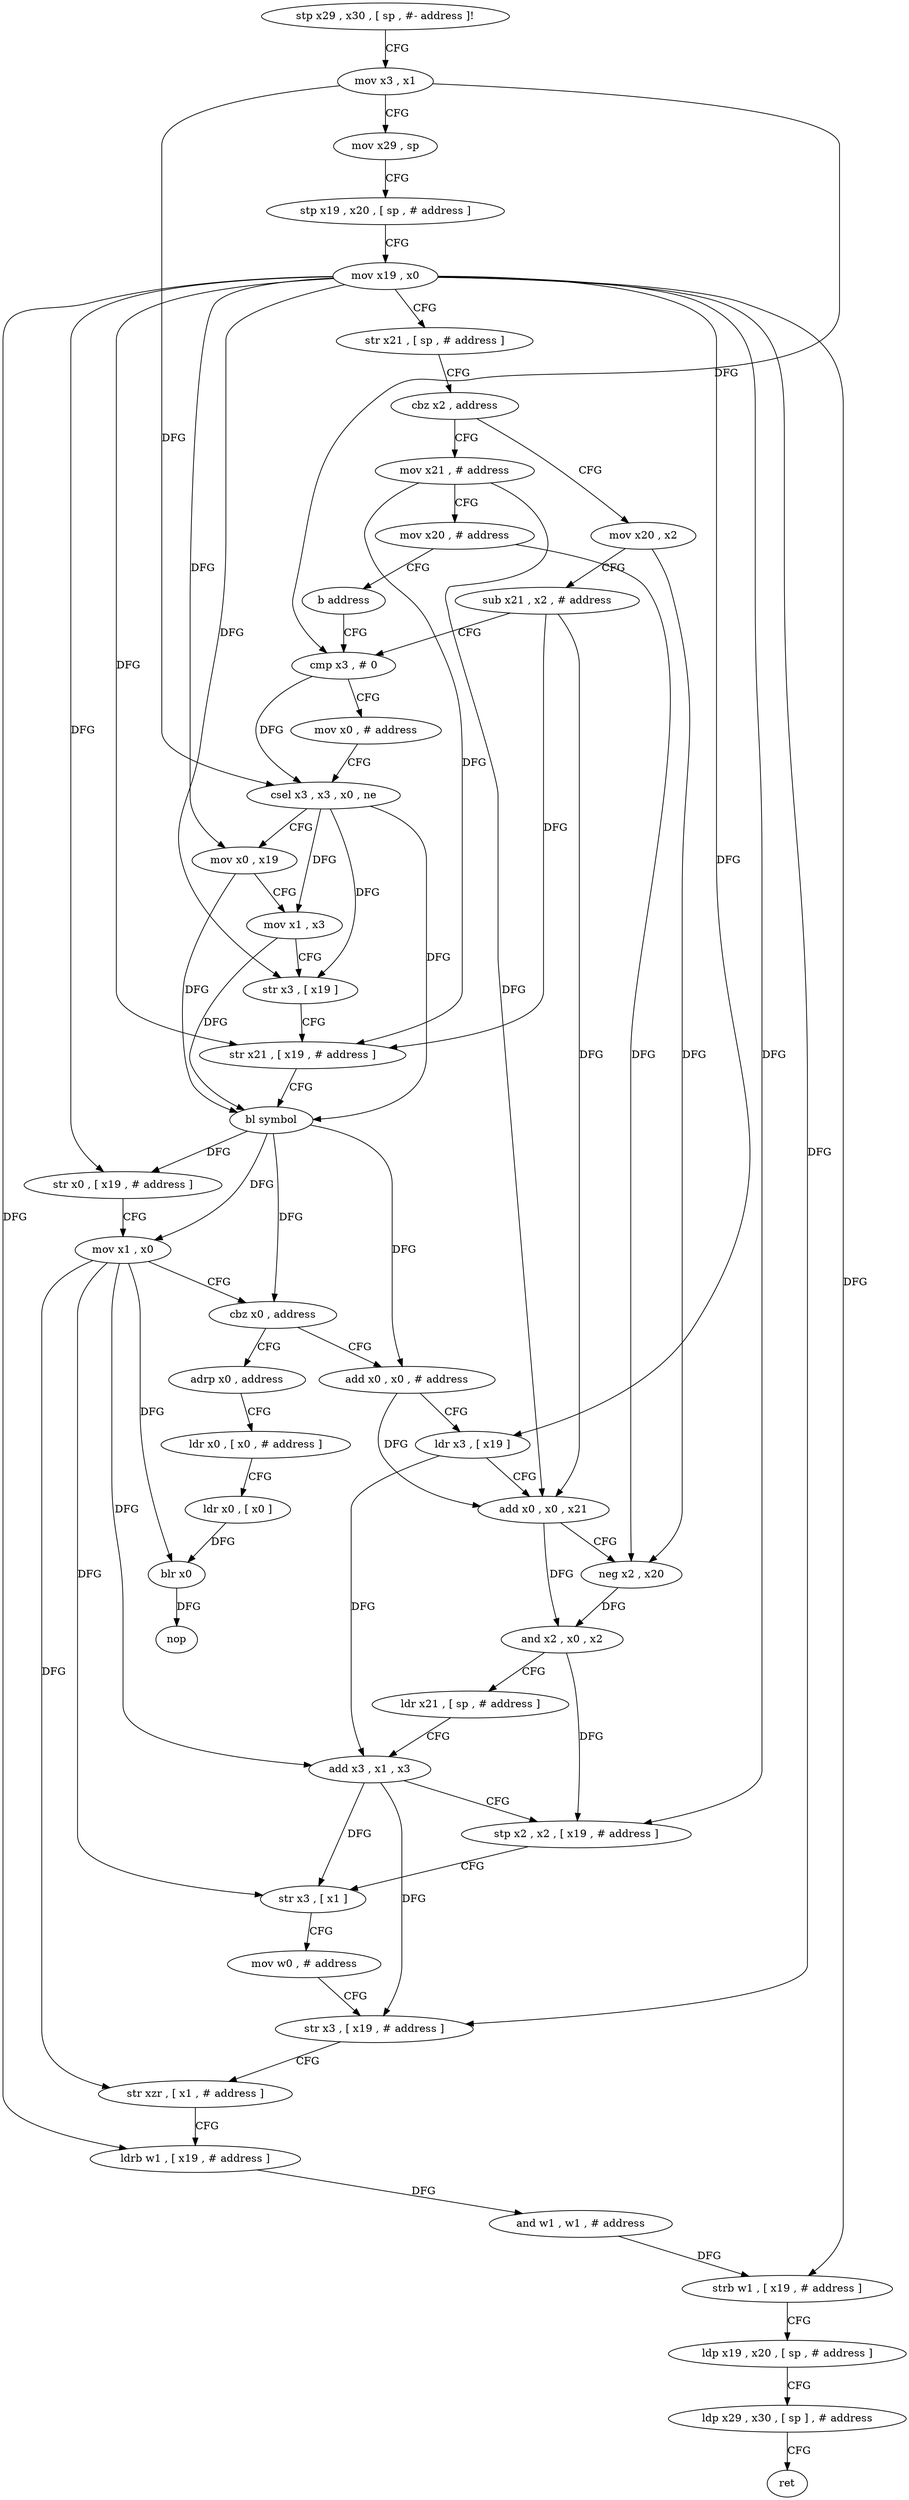 digraph "func" {
"184120" [label = "stp x29 , x30 , [ sp , #- address ]!" ]
"184124" [label = "mov x3 , x1" ]
"184128" [label = "mov x29 , sp" ]
"184132" [label = "stp x19 , x20 , [ sp , # address ]" ]
"184136" [label = "mov x19 , x0" ]
"184140" [label = "str x21 , [ sp , # address ]" ]
"184144" [label = "cbz x2 , address" ]
"184272" [label = "mov x21 , # address" ]
"184148" [label = "mov x20 , x2" ]
"184276" [label = "mov x20 , # address" ]
"184280" [label = "b address" ]
"184156" [label = "cmp x3 , # 0" ]
"184152" [label = "sub x21 , x2 , # address" ]
"184160" [label = "mov x0 , # address" ]
"184164" [label = "csel x3 , x3 , x0 , ne" ]
"184168" [label = "mov x0 , x19" ]
"184172" [label = "mov x1 , x3" ]
"184176" [label = "str x3 , [ x19 ]" ]
"184180" [label = "str x21 , [ x19 , # address ]" ]
"184184" [label = "bl symbol" ]
"184188" [label = "str x0 , [ x19 , # address ]" ]
"184192" [label = "mov x1 , x0" ]
"184196" [label = "cbz x0 , address" ]
"184284" [label = "adrp x0 , address" ]
"184200" [label = "add x0 , x0 , # address" ]
"184288" [label = "ldr x0 , [ x0 , # address ]" ]
"184292" [label = "ldr x0 , [ x0 ]" ]
"184296" [label = "blr x0" ]
"184300" [label = "nop" ]
"184204" [label = "ldr x3 , [ x19 ]" ]
"184208" [label = "add x0 , x0 , x21" ]
"184212" [label = "neg x2 , x20" ]
"184216" [label = "and x2 , x0 , x2" ]
"184220" [label = "ldr x21 , [ sp , # address ]" ]
"184224" [label = "add x3 , x1 , x3" ]
"184228" [label = "stp x2 , x2 , [ x19 , # address ]" ]
"184232" [label = "str x3 , [ x1 ]" ]
"184236" [label = "mov w0 , # address" ]
"184240" [label = "str x3 , [ x19 , # address ]" ]
"184244" [label = "str xzr , [ x1 , # address ]" ]
"184248" [label = "ldrb w1 , [ x19 , # address ]" ]
"184252" [label = "and w1 , w1 , # address" ]
"184256" [label = "strb w1 , [ x19 , # address ]" ]
"184260" [label = "ldp x19 , x20 , [ sp , # address ]" ]
"184264" [label = "ldp x29 , x30 , [ sp ] , # address" ]
"184268" [label = "ret" ]
"184120" -> "184124" [ label = "CFG" ]
"184124" -> "184128" [ label = "CFG" ]
"184124" -> "184156" [ label = "DFG" ]
"184124" -> "184164" [ label = "DFG" ]
"184128" -> "184132" [ label = "CFG" ]
"184132" -> "184136" [ label = "CFG" ]
"184136" -> "184140" [ label = "CFG" ]
"184136" -> "184168" [ label = "DFG" ]
"184136" -> "184176" [ label = "DFG" ]
"184136" -> "184180" [ label = "DFG" ]
"184136" -> "184188" [ label = "DFG" ]
"184136" -> "184204" [ label = "DFG" ]
"184136" -> "184228" [ label = "DFG" ]
"184136" -> "184240" [ label = "DFG" ]
"184136" -> "184248" [ label = "DFG" ]
"184136" -> "184256" [ label = "DFG" ]
"184140" -> "184144" [ label = "CFG" ]
"184144" -> "184272" [ label = "CFG" ]
"184144" -> "184148" [ label = "CFG" ]
"184272" -> "184276" [ label = "CFG" ]
"184272" -> "184180" [ label = "DFG" ]
"184272" -> "184208" [ label = "DFG" ]
"184148" -> "184152" [ label = "CFG" ]
"184148" -> "184212" [ label = "DFG" ]
"184276" -> "184280" [ label = "CFG" ]
"184276" -> "184212" [ label = "DFG" ]
"184280" -> "184156" [ label = "CFG" ]
"184156" -> "184160" [ label = "CFG" ]
"184156" -> "184164" [ label = "DFG" ]
"184152" -> "184156" [ label = "CFG" ]
"184152" -> "184180" [ label = "DFG" ]
"184152" -> "184208" [ label = "DFG" ]
"184160" -> "184164" [ label = "CFG" ]
"184164" -> "184168" [ label = "CFG" ]
"184164" -> "184172" [ label = "DFG" ]
"184164" -> "184176" [ label = "DFG" ]
"184164" -> "184184" [ label = "DFG" ]
"184168" -> "184172" [ label = "CFG" ]
"184168" -> "184184" [ label = "DFG" ]
"184172" -> "184176" [ label = "CFG" ]
"184172" -> "184184" [ label = "DFG" ]
"184176" -> "184180" [ label = "CFG" ]
"184180" -> "184184" [ label = "CFG" ]
"184184" -> "184188" [ label = "DFG" ]
"184184" -> "184192" [ label = "DFG" ]
"184184" -> "184196" [ label = "DFG" ]
"184184" -> "184200" [ label = "DFG" ]
"184188" -> "184192" [ label = "CFG" ]
"184192" -> "184196" [ label = "CFG" ]
"184192" -> "184296" [ label = "DFG" ]
"184192" -> "184224" [ label = "DFG" ]
"184192" -> "184232" [ label = "DFG" ]
"184192" -> "184244" [ label = "DFG" ]
"184196" -> "184284" [ label = "CFG" ]
"184196" -> "184200" [ label = "CFG" ]
"184284" -> "184288" [ label = "CFG" ]
"184200" -> "184204" [ label = "CFG" ]
"184200" -> "184208" [ label = "DFG" ]
"184288" -> "184292" [ label = "CFG" ]
"184292" -> "184296" [ label = "DFG" ]
"184296" -> "184300" [ label = "DFG" ]
"184204" -> "184208" [ label = "CFG" ]
"184204" -> "184224" [ label = "DFG" ]
"184208" -> "184212" [ label = "CFG" ]
"184208" -> "184216" [ label = "DFG" ]
"184212" -> "184216" [ label = "DFG" ]
"184216" -> "184220" [ label = "CFG" ]
"184216" -> "184228" [ label = "DFG" ]
"184220" -> "184224" [ label = "CFG" ]
"184224" -> "184228" [ label = "CFG" ]
"184224" -> "184232" [ label = "DFG" ]
"184224" -> "184240" [ label = "DFG" ]
"184228" -> "184232" [ label = "CFG" ]
"184232" -> "184236" [ label = "CFG" ]
"184236" -> "184240" [ label = "CFG" ]
"184240" -> "184244" [ label = "CFG" ]
"184244" -> "184248" [ label = "CFG" ]
"184248" -> "184252" [ label = "DFG" ]
"184252" -> "184256" [ label = "DFG" ]
"184256" -> "184260" [ label = "CFG" ]
"184260" -> "184264" [ label = "CFG" ]
"184264" -> "184268" [ label = "CFG" ]
}
